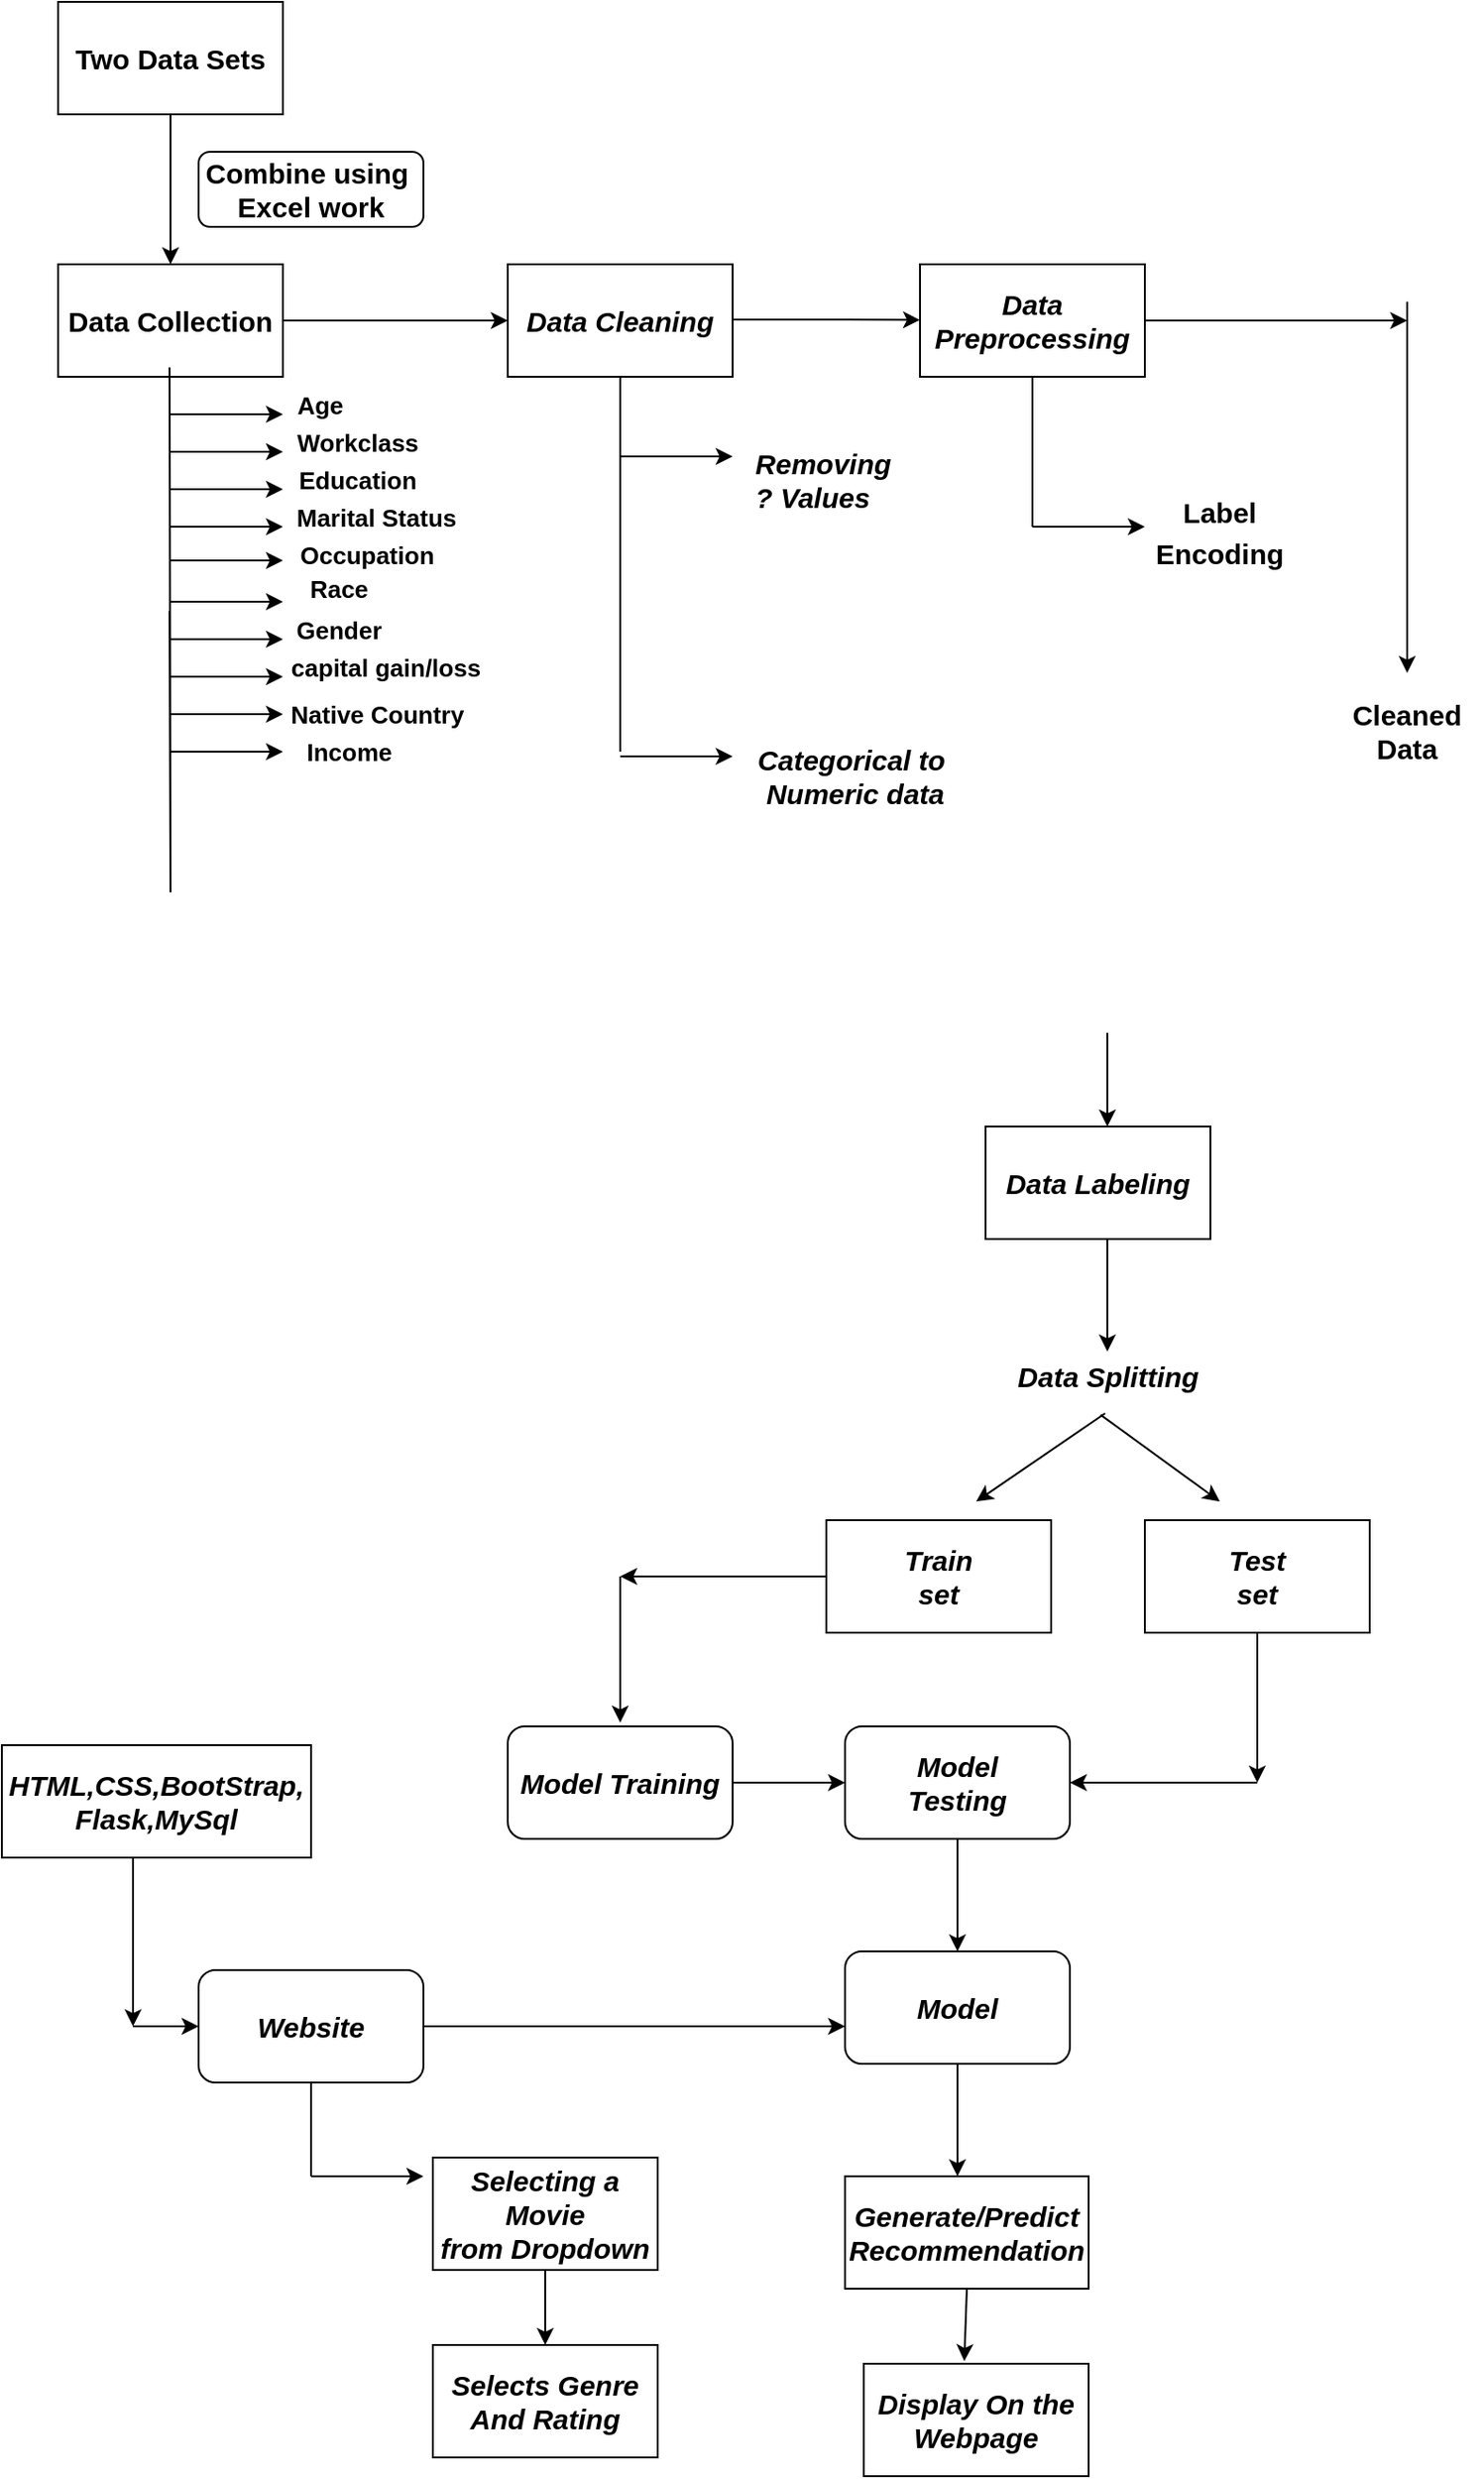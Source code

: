 <mxfile version="24.4.10" type="device">
  <diagram name="Flowchart CDAC Project" id="3H7VCfTwJGcNsvzC-saa">
    <mxGraphModel dx="1050" dy="557" grid="1" gridSize="10" guides="1" tooltips="1" connect="1" arrows="1" fold="1" page="1" pageScale="1" pageWidth="827" pageHeight="1169" math="0" shadow="0">
      <root>
        <mxCell id="0" />
        <mxCell id="1" parent="0" />
        <mxCell id="c5Ohos4aBFcbHTDep5dI-3" value="" style="edgeStyle=orthogonalEdgeStyle;rounded=0;orthogonalLoop=1;jettySize=auto;html=1;" parent="1" source="c5Ohos4aBFcbHTDep5dI-1" target="c5Ohos4aBFcbHTDep5dI-2" edge="1">
          <mxGeometry relative="1" as="geometry" />
        </mxCell>
        <mxCell id="c5Ohos4aBFcbHTDep5dI-1" value="&lt;span style=&quot;font-size: 15px;&quot;&gt;&lt;b&gt;Two Data Sets&lt;/b&gt;&lt;/span&gt;" style="rounded=0;whiteSpace=wrap;html=1;" parent="1" vertex="1">
          <mxGeometry x="40" y="40" width="120" height="60" as="geometry" />
        </mxCell>
        <mxCell id="c5Ohos4aBFcbHTDep5dI-2" value="&lt;b&gt;&lt;font style=&quot;font-size: 15px;&quot;&gt;Data Collection&lt;/font&gt;&lt;/b&gt;" style="whiteSpace=wrap;html=1;rounded=0;" parent="1" vertex="1">
          <mxGeometry x="40" y="180" width="120" height="60" as="geometry" />
        </mxCell>
        <mxCell id="c5Ohos4aBFcbHTDep5dI-4" value="" style="endArrow=none;html=1;rounded=0;entryX=0.5;entryY=1;entryDx=0;entryDy=0;" parent="1" edge="1">
          <mxGeometry width="50" height="50" relative="1" as="geometry">
            <mxPoint x="99.5" y="365" as="sourcePoint" />
            <mxPoint x="99.5" y="235" as="targetPoint" />
            <Array as="points">
              <mxPoint x="100" y="515" />
            </Array>
          </mxGeometry>
        </mxCell>
        <mxCell id="c5Ohos4aBFcbHTDep5dI-5" value="" style="endArrow=classic;html=1;rounded=0;" parent="1" edge="1">
          <mxGeometry width="50" height="50" relative="1" as="geometry">
            <mxPoint x="100" y="280" as="sourcePoint" />
            <mxPoint x="160" y="280" as="targetPoint" />
            <Array as="points">
              <mxPoint x="160" y="280" />
            </Array>
          </mxGeometry>
        </mxCell>
        <mxCell id="c5Ohos4aBFcbHTDep5dI-6" value="" style="endArrow=classic;html=1;rounded=0;" parent="1" edge="1">
          <mxGeometry width="50" height="50" relative="1" as="geometry">
            <mxPoint x="100" y="320" as="sourcePoint" />
            <mxPoint x="160" y="320" as="targetPoint" />
            <Array as="points">
              <mxPoint x="160" y="320" />
            </Array>
          </mxGeometry>
        </mxCell>
        <mxCell id="c5Ohos4aBFcbHTDep5dI-7" value="" style="endArrow=classic;html=1;rounded=0;" parent="1" edge="1">
          <mxGeometry width="50" height="50" relative="1" as="geometry">
            <mxPoint x="100" y="338" as="sourcePoint" />
            <mxPoint x="160" y="338" as="targetPoint" />
            <Array as="points">
              <mxPoint x="160" y="338" />
            </Array>
          </mxGeometry>
        </mxCell>
        <mxCell id="c5Ohos4aBFcbHTDep5dI-8" value="" style="endArrow=classic;html=1;rounded=0;" parent="1" edge="1">
          <mxGeometry width="50" height="50" relative="1" as="geometry">
            <mxPoint x="100" y="360" as="sourcePoint" />
            <mxPoint x="160" y="360" as="targetPoint" />
            <Array as="points">
              <mxPoint x="160" y="360" />
            </Array>
          </mxGeometry>
        </mxCell>
        <mxCell id="c5Ohos4aBFcbHTDep5dI-9" value="" style="endArrow=classic;html=1;rounded=0;" parent="1" edge="1">
          <mxGeometry width="50" height="50" relative="1" as="geometry">
            <mxPoint x="100" y="380" as="sourcePoint" />
            <mxPoint x="160" y="380" as="targetPoint" />
            <Array as="points">
              <mxPoint x="160" y="380" />
            </Array>
          </mxGeometry>
        </mxCell>
        <mxCell id="c5Ohos4aBFcbHTDep5dI-10" value="" style="endArrow=classic;html=1;rounded=0;" parent="1" edge="1">
          <mxGeometry width="50" height="50" relative="1" as="geometry">
            <mxPoint x="100" y="400" as="sourcePoint" />
            <mxPoint x="160" y="400" as="targetPoint" />
            <Array as="points">
              <mxPoint x="160" y="400" />
            </Array>
          </mxGeometry>
        </mxCell>
        <mxCell id="c5Ohos4aBFcbHTDep5dI-11" value="" style="endArrow=classic;html=1;rounded=0;" parent="1" edge="1">
          <mxGeometry width="50" height="50" relative="1" as="geometry">
            <mxPoint x="100" y="420" as="sourcePoint" />
            <mxPoint x="160" y="420" as="targetPoint" />
            <Array as="points">
              <mxPoint x="160" y="420" />
            </Array>
          </mxGeometry>
        </mxCell>
        <mxCell id="c5Ohos4aBFcbHTDep5dI-19" value="&lt;span style=&quot;font-size: 15px;&quot;&gt;&lt;b&gt;Combine using&amp;nbsp;&lt;/b&gt;&lt;/span&gt;&lt;div&gt;&lt;span style=&quot;font-size: 15px;&quot;&gt;&lt;b&gt;Excel work&lt;/b&gt;&lt;/span&gt;&lt;/div&gt;" style="rounded=1;whiteSpace=wrap;html=1;" parent="1" vertex="1">
          <mxGeometry x="115" y="120" width="120" height="40" as="geometry" />
        </mxCell>
        <mxCell id="c5Ohos4aBFcbHTDep5dI-20" value="" style="endArrow=classic;html=1;rounded=0;exitX=1;exitY=0.5;exitDx=0;exitDy=0;" parent="1" source="c5Ohos4aBFcbHTDep5dI-2" edge="1">
          <mxGeometry width="50" height="50" relative="1" as="geometry">
            <mxPoint x="240" y="220" as="sourcePoint" />
            <mxPoint x="280" y="210" as="targetPoint" />
          </mxGeometry>
        </mxCell>
        <mxCell id="c5Ohos4aBFcbHTDep5dI-22" value="&lt;b&gt;&lt;i&gt;&lt;font style=&quot;font-size: 15px;&quot;&gt;Data Cleaning&lt;/font&gt;&lt;/i&gt;&lt;/b&gt;" style="rounded=0;whiteSpace=wrap;html=1;" parent="1" vertex="1">
          <mxGeometry x="280" y="180" width="120" height="60" as="geometry" />
        </mxCell>
        <mxCell id="c5Ohos4aBFcbHTDep5dI-47" value="" style="endArrow=none;html=1;rounded=0;entryX=0.5;entryY=1;entryDx=0;entryDy=0;" parent="1" target="c5Ohos4aBFcbHTDep5dI-22" edge="1">
          <mxGeometry width="50" height="50" relative="1" as="geometry">
            <mxPoint x="340" y="440" as="sourcePoint" />
            <mxPoint x="440" y="250" as="targetPoint" />
          </mxGeometry>
        </mxCell>
        <mxCell id="c5Ohos4aBFcbHTDep5dI-49" value="" style="endArrow=classic;html=1;rounded=0;" parent="1" edge="1">
          <mxGeometry width="50" height="50" relative="1" as="geometry">
            <mxPoint x="340" y="282.5" as="sourcePoint" />
            <mxPoint x="400" y="282.5" as="targetPoint" />
            <Array as="points">
              <mxPoint x="400" y="282.5" />
            </Array>
          </mxGeometry>
        </mxCell>
        <mxCell id="c5Ohos4aBFcbHTDep5dI-50" value="&lt;b&gt;&lt;i&gt;&lt;font style=&quot;font-size: 15px;&quot;&gt;Removing&amp;nbsp;&lt;/font&gt;&lt;/i&gt;&lt;/b&gt;&lt;div&gt;&lt;div style=&quot;text-align: left;&quot;&gt;&lt;span style=&quot;font-size: 15px;&quot;&gt;&lt;b&gt;&lt;i&gt;?&amp;nbsp;&lt;/i&gt;&lt;/b&gt;&lt;/span&gt;&lt;b style=&quot;background-color: initial;&quot;&gt;&lt;i&gt;&lt;font style=&quot;font-size: 15px;&quot;&gt;Values&lt;/font&gt;&lt;/i&gt;&lt;/b&gt;&lt;/div&gt;&lt;/div&gt;" style="text;html=1;align=center;verticalAlign=middle;resizable=0;points=[];autosize=1;strokeColor=none;fillColor=none;" parent="1" vertex="1">
          <mxGeometry x="400" y="270" width="100" height="50" as="geometry" />
        </mxCell>
        <mxCell id="c5Ohos4aBFcbHTDep5dI-54" value="" style="endArrow=classic;html=1;rounded=0;" parent="1" edge="1">
          <mxGeometry width="50" height="50" relative="1" as="geometry">
            <mxPoint x="340" y="442.5" as="sourcePoint" />
            <mxPoint x="400" y="442.5" as="targetPoint" />
            <Array as="points">
              <mxPoint x="400" y="442.5" />
            </Array>
          </mxGeometry>
        </mxCell>
        <mxCell id="c5Ohos4aBFcbHTDep5dI-55" value="&lt;b style=&quot;font-size: 15px;&quot;&gt;&lt;i&gt;&lt;font style=&quot;font-size: 15px;&quot;&gt;Categorical to&amp;nbsp;&lt;/font&gt;&lt;/i&gt;&lt;/b&gt;&lt;div style=&quot;&quot;&gt;&lt;font size=&quot;1&quot; style=&quot;&quot;&gt;&lt;b style=&quot;&quot;&gt;&lt;i style=&quot;font-size: 15px;&quot;&gt;Numeric data&lt;/i&gt;&lt;/b&gt;&lt;/font&gt;&lt;/div&gt;" style="text;html=1;align=center;verticalAlign=middle;resizable=0;points=[];autosize=1;strokeColor=none;fillColor=none;" parent="1" vertex="1">
          <mxGeometry x="400" y="428" width="130" height="50" as="geometry" />
        </mxCell>
        <mxCell id="c5Ohos4aBFcbHTDep5dI-56" value="" style="endArrow=classic;html=1;rounded=0;" parent="1" target="c5Ohos4aBFcbHTDep5dI-57" edge="1">
          <mxGeometry width="50" height="50" relative="1" as="geometry">
            <mxPoint x="400" y="209.5" as="sourcePoint" />
            <mxPoint x="460" y="209.5" as="targetPoint" />
            <Array as="points">
              <mxPoint x="460" y="209.5" />
            </Array>
          </mxGeometry>
        </mxCell>
        <mxCell id="c5Ohos4aBFcbHTDep5dI-57" value="&lt;b&gt;&lt;i&gt;&lt;font style=&quot;font-size: 15px;&quot;&gt;Data Preprocessing&lt;/font&gt;&lt;/i&gt;&lt;/b&gt;" style="rounded=0;whiteSpace=wrap;html=1;" parent="1" vertex="1">
          <mxGeometry x="500" y="180" width="120" height="60" as="geometry" />
        </mxCell>
        <mxCell id="c5Ohos4aBFcbHTDep5dI-58" value="" style="endArrow=none;html=1;rounded=0;entryX=0.5;entryY=1;entryDx=0;entryDy=0;" parent="1" target="c5Ohos4aBFcbHTDep5dI-57" edge="1">
          <mxGeometry width="50" height="50" relative="1" as="geometry">
            <mxPoint x="560" y="320" as="sourcePoint" />
            <mxPoint x="440" y="230" as="targetPoint" />
          </mxGeometry>
        </mxCell>
        <mxCell id="c5Ohos4aBFcbHTDep5dI-59" value="" style="endArrow=classic;html=1;rounded=0;" parent="1" edge="1">
          <mxGeometry width="50" height="50" relative="1" as="geometry">
            <mxPoint x="560" y="320" as="sourcePoint" />
            <mxPoint x="620" y="320" as="targetPoint" />
            <Array as="points">
              <mxPoint x="620" y="320" />
            </Array>
          </mxGeometry>
        </mxCell>
        <mxCell id="c5Ohos4aBFcbHTDep5dI-61" value="" style="endArrow=classic;html=1;rounded=0;exitX=1;exitY=0.5;exitDx=0;exitDy=0;" parent="1" source="c5Ohos4aBFcbHTDep5dI-57" edge="1">
          <mxGeometry width="50" height="50" relative="1" as="geometry">
            <mxPoint x="670" y="235" as="sourcePoint" />
            <mxPoint x="760" y="210" as="targetPoint" />
          </mxGeometry>
        </mxCell>
        <mxCell id="c5Ohos4aBFcbHTDep5dI-67" value="" style="endArrow=classic;html=1;rounded=0;" parent="1" edge="1">
          <mxGeometry width="50" height="50" relative="1" as="geometry">
            <mxPoint x="600" y="590" as="sourcePoint" />
            <mxPoint x="600" y="640" as="targetPoint" />
          </mxGeometry>
        </mxCell>
        <mxCell id="c5Ohos4aBFcbHTDep5dI-68" value="&lt;b&gt;&lt;i&gt;&lt;font style=&quot;font-size: 15px;&quot;&gt;Data Labeling&lt;/font&gt;&lt;/i&gt;&lt;/b&gt;" style="rounded=0;whiteSpace=wrap;html=1;" parent="1" vertex="1">
          <mxGeometry x="535" y="640" width="120" height="60" as="geometry" />
        </mxCell>
        <mxCell id="c5Ohos4aBFcbHTDep5dI-69" value="" style="endArrow=classic;html=1;rounded=0;" parent="1" edge="1">
          <mxGeometry width="50" height="50" relative="1" as="geometry">
            <mxPoint x="600" y="700" as="sourcePoint" />
            <mxPoint x="600" y="760" as="targetPoint" />
          </mxGeometry>
        </mxCell>
        <mxCell id="c5Ohos4aBFcbHTDep5dI-70" value="&lt;b&gt;&lt;i&gt;&lt;font style=&quot;font-size: 15px;&quot;&gt;Data Splitting&lt;/font&gt;&lt;/i&gt;&lt;/b&gt;" style="text;html=1;align=center;verticalAlign=middle;resizable=0;points=[];autosize=1;strokeColor=none;fillColor=none;" parent="1" vertex="1">
          <mxGeometry x="540" y="758" width="120" height="30" as="geometry" />
        </mxCell>
        <mxCell id="c5Ohos4aBFcbHTDep5dI-73" value="" style="endArrow=classic;html=1;rounded=0;exitX=0.49;exitY=1.167;exitDx=0;exitDy=0;exitPerimeter=0;" parent="1" source="c5Ohos4aBFcbHTDep5dI-70" edge="1">
          <mxGeometry width="50" height="50" relative="1" as="geometry">
            <mxPoint x="390" y="620" as="sourcePoint" />
            <mxPoint x="530" y="840" as="targetPoint" />
          </mxGeometry>
        </mxCell>
        <mxCell id="c5Ohos4aBFcbHTDep5dI-75" value="" style="endArrow=classic;html=1;rounded=0;exitX=0.47;exitY=1.193;exitDx=0;exitDy=0;exitPerimeter=0;" parent="1" source="c5Ohos4aBFcbHTDep5dI-70" edge="1">
          <mxGeometry width="50" height="50" relative="1" as="geometry">
            <mxPoint x="600" y="800" as="sourcePoint" />
            <mxPoint x="660" y="840" as="targetPoint" />
          </mxGeometry>
        </mxCell>
        <mxCell id="c5Ohos4aBFcbHTDep5dI-77" value="&lt;span style=&quot;text-wrap: nowrap; font-size: 15px;&quot;&gt;&lt;b style=&quot;&quot;&gt;&lt;i&gt;Train&lt;/i&gt;&lt;/b&gt;&lt;/span&gt;&lt;div style=&quot;text-wrap: nowrap; font-size: 15px;&quot;&gt;&lt;b style=&quot;&quot;&gt;&lt;i&gt;set&lt;/i&gt;&lt;/b&gt;&lt;/div&gt;" style="rounded=0;whiteSpace=wrap;html=1;" parent="1" vertex="1">
          <mxGeometry x="450" y="850" width="120" height="60" as="geometry" />
        </mxCell>
        <mxCell id="c5Ohos4aBFcbHTDep5dI-78" value="&lt;span style=&quot;text-wrap: nowrap; font-size: 15px;&quot;&gt;&lt;b&gt;&lt;i&gt;Test&lt;/i&gt;&lt;/b&gt;&lt;/span&gt;&lt;div style=&quot;text-wrap: nowrap; font-size: 15px;&quot;&gt;&lt;b&gt;&lt;i&gt;set&lt;/i&gt;&lt;/b&gt;&lt;/div&gt;" style="rounded=0;whiteSpace=wrap;html=1;" parent="1" vertex="1">
          <mxGeometry x="620" y="850" width="120" height="60" as="geometry" />
        </mxCell>
        <mxCell id="c5Ohos4aBFcbHTDep5dI-79" value="&lt;b&gt;&lt;i&gt;&lt;font style=&quot;font-size: 15px;&quot;&gt;Model Training&lt;/font&gt;&lt;/i&gt;&lt;/b&gt;" style="rounded=1;whiteSpace=wrap;html=1;" parent="1" vertex="1">
          <mxGeometry x="280" y="960" width="120" height="60" as="geometry" />
        </mxCell>
        <mxCell id="c5Ohos4aBFcbHTDep5dI-80" value="" style="endArrow=classic;html=1;rounded=0;exitX=0;exitY=0.5;exitDx=0;exitDy=0;" parent="1" source="c5Ohos4aBFcbHTDep5dI-77" edge="1">
          <mxGeometry width="50" height="50" relative="1" as="geometry">
            <mxPoint x="315" y="890" as="sourcePoint" />
            <mxPoint x="340" y="880" as="targetPoint" />
          </mxGeometry>
        </mxCell>
        <mxCell id="c5Ohos4aBFcbHTDep5dI-81" value="" style="endArrow=classic;html=1;rounded=0;" parent="1" edge="1">
          <mxGeometry width="50" height="50" relative="1" as="geometry">
            <mxPoint x="340" y="880" as="sourcePoint" />
            <mxPoint x="340" y="958" as="targetPoint" />
          </mxGeometry>
        </mxCell>
        <mxCell id="c5Ohos4aBFcbHTDep5dI-82" value="&lt;b&gt;&lt;i&gt;&lt;font style=&quot;font-size: 15px;&quot;&gt;Model&lt;/font&gt;&lt;/i&gt;&lt;/b&gt;&lt;div&gt;&lt;b&gt;&lt;i&gt;&lt;font style=&quot;font-size: 15px;&quot;&gt;Testing&lt;/font&gt;&lt;/i&gt;&lt;/b&gt;&lt;/div&gt;" style="rounded=1;whiteSpace=wrap;html=1;" parent="1" vertex="1">
          <mxGeometry x="460" y="960" width="120" height="60" as="geometry" />
        </mxCell>
        <mxCell id="c5Ohos4aBFcbHTDep5dI-83" value="" style="endArrow=classic;html=1;rounded=0;exitX=1;exitY=0.5;exitDx=0;exitDy=0;entryX=0;entryY=0.5;entryDx=0;entryDy=0;" parent="1" source="c5Ohos4aBFcbHTDep5dI-79" target="c5Ohos4aBFcbHTDep5dI-82" edge="1">
          <mxGeometry width="50" height="50" relative="1" as="geometry">
            <mxPoint x="390" y="920" as="sourcePoint" />
            <mxPoint x="440" y="870" as="targetPoint" />
          </mxGeometry>
        </mxCell>
        <mxCell id="c5Ohos4aBFcbHTDep5dI-84" value="" style="endArrow=classic;html=1;rounded=0;exitX=0.5;exitY=1;exitDx=0;exitDy=0;" parent="1" source="c5Ohos4aBFcbHTDep5dI-78" edge="1">
          <mxGeometry width="50" height="50" relative="1" as="geometry">
            <mxPoint x="390" y="920" as="sourcePoint" />
            <mxPoint x="680" y="990" as="targetPoint" />
          </mxGeometry>
        </mxCell>
        <mxCell id="c5Ohos4aBFcbHTDep5dI-85" value="" style="endArrow=classic;html=1;rounded=0;entryX=1;entryY=0.5;entryDx=0;entryDy=0;" parent="1" target="c5Ohos4aBFcbHTDep5dI-82" edge="1">
          <mxGeometry width="50" height="50" relative="1" as="geometry">
            <mxPoint x="680" y="990" as="sourcePoint" />
            <mxPoint x="440" y="870" as="targetPoint" />
          </mxGeometry>
        </mxCell>
        <mxCell id="c5Ohos4aBFcbHTDep5dI-86" value="" style="endArrow=classic;html=1;rounded=0;exitX=0.5;exitY=1;exitDx=0;exitDy=0;" parent="1" source="c5Ohos4aBFcbHTDep5dI-82" edge="1">
          <mxGeometry width="50" height="50" relative="1" as="geometry">
            <mxPoint x="390" y="1080" as="sourcePoint" />
            <mxPoint x="520" y="1080" as="targetPoint" />
          </mxGeometry>
        </mxCell>
        <mxCell id="c5Ohos4aBFcbHTDep5dI-87" value="&lt;b&gt;&lt;i&gt;&lt;font style=&quot;font-size: 15px;&quot;&gt;Model&lt;/font&gt;&lt;/i&gt;&lt;/b&gt;" style="rounded=1;whiteSpace=wrap;html=1;" parent="1" vertex="1">
          <mxGeometry x="460" y="1080" width="120" height="60" as="geometry" />
        </mxCell>
        <mxCell id="c5Ohos4aBFcbHTDep5dI-88" value="" style="endArrow=classic;html=1;rounded=0;exitX=0.5;exitY=1;exitDx=0;exitDy=0;" parent="1" source="c5Ohos4aBFcbHTDep5dI-87" edge="1">
          <mxGeometry width="50" height="50" relative="1" as="geometry">
            <mxPoint x="365" y="1140" as="sourcePoint" />
            <mxPoint x="520" y="1200" as="targetPoint" />
          </mxGeometry>
        </mxCell>
        <mxCell id="c5Ohos4aBFcbHTDep5dI-89" value="&lt;b&gt;&lt;i&gt;&lt;font style=&quot;font-size: 15px;&quot;&gt;Website&lt;/font&gt;&lt;/i&gt;&lt;/b&gt;" style="rounded=1;whiteSpace=wrap;html=1;" parent="1" vertex="1">
          <mxGeometry x="115" y="1090" width="120" height="60" as="geometry" />
        </mxCell>
        <mxCell id="c5Ohos4aBFcbHTDep5dI-90" value="" style="endArrow=classic;html=1;rounded=0;exitX=1;exitY=0.5;exitDx=0;exitDy=0;" parent="1" source="c5Ohos4aBFcbHTDep5dI-89" edge="1">
          <mxGeometry width="50" height="50" relative="1" as="geometry">
            <mxPoint x="390" y="1210" as="sourcePoint" />
            <mxPoint x="460" y="1120" as="targetPoint" />
          </mxGeometry>
        </mxCell>
        <mxCell id="c5Ohos4aBFcbHTDep5dI-91" value="&lt;b&gt;&lt;i&gt;&lt;font style=&quot;font-size: 15px;&quot;&gt;HTML,CSS,BootStrap,&lt;/font&gt;&lt;/i&gt;&lt;/b&gt;&lt;div&gt;&lt;b&gt;&lt;i&gt;&lt;font style=&quot;font-size: 15px;&quot;&gt;Flask,MySql&lt;/font&gt;&lt;/i&gt;&lt;/b&gt;&lt;/div&gt;" style="rounded=0;whiteSpace=wrap;html=1;" parent="1" vertex="1">
          <mxGeometry x="10" y="970" width="165" height="60" as="geometry" />
        </mxCell>
        <mxCell id="c5Ohos4aBFcbHTDep5dI-92" value="" style="endArrow=none;html=1;rounded=0;exitX=0.5;exitY=1;exitDx=0;exitDy=0;" parent="1" source="c5Ohos4aBFcbHTDep5dI-89" edge="1">
          <mxGeometry width="50" height="50" relative="1" as="geometry">
            <mxPoint x="390" y="1210" as="sourcePoint" />
            <mxPoint x="175" y="1200" as="targetPoint" />
          </mxGeometry>
        </mxCell>
        <mxCell id="c5Ohos4aBFcbHTDep5dI-93" value="" style="endArrow=classic;html=1;rounded=0;" parent="1" edge="1">
          <mxGeometry width="50" height="50" relative="1" as="geometry">
            <mxPoint x="175" y="1200" as="sourcePoint" />
            <mxPoint x="235" y="1200" as="targetPoint" />
          </mxGeometry>
        </mxCell>
        <mxCell id="c5Ohos4aBFcbHTDep5dI-94" value="&lt;b style=&quot;font-size: 15px;&quot;&gt;&lt;i&gt;&lt;font style=&quot;font-size: 15px;&quot;&gt;Selecting a Movie&lt;/font&gt;&lt;/i&gt;&lt;/b&gt;&lt;div style=&quot;font-size: 15px;&quot;&gt;&lt;b&gt;&lt;i&gt;&lt;font style=&quot;font-size: 15px;&quot;&gt;from Dropdown&lt;/font&gt;&lt;/i&gt;&lt;/b&gt;&lt;/div&gt;" style="rounded=0;whiteSpace=wrap;html=1;" parent="1" vertex="1">
          <mxGeometry x="240" y="1190" width="120" height="60" as="geometry" />
        </mxCell>
        <mxCell id="c5Ohos4aBFcbHTDep5dI-96" value="" style="endArrow=classic;html=1;rounded=0;exitX=0.5;exitY=1;exitDx=0;exitDy=0;" parent="1" source="c5Ohos4aBFcbHTDep5dI-94" edge="1">
          <mxGeometry width="50" height="50" relative="1" as="geometry">
            <mxPoint x="390" y="1210" as="sourcePoint" />
            <mxPoint x="300" y="1290" as="targetPoint" />
          </mxGeometry>
        </mxCell>
        <mxCell id="c5Ohos4aBFcbHTDep5dI-97" value="&lt;b style=&quot;font-size: 15px;&quot;&gt;&lt;i&gt;&lt;font style=&quot;font-size: 15px;&quot;&gt;Selects Genre&lt;/font&gt;&lt;/i&gt;&lt;/b&gt;&lt;div style=&quot;font-size: 15px;&quot;&gt;&lt;b&gt;&lt;i&gt;&lt;font style=&quot;font-size: 15px;&quot;&gt;And Rating&lt;/font&gt;&lt;/i&gt;&lt;/b&gt;&lt;/div&gt;" style="rounded=0;whiteSpace=wrap;html=1;" parent="1" vertex="1">
          <mxGeometry x="240" y="1290" width="120" height="60" as="geometry" />
        </mxCell>
        <mxCell id="c5Ohos4aBFcbHTDep5dI-98" value="" style="endArrow=classic;html=1;rounded=0;" parent="1" edge="1">
          <mxGeometry width="50" height="50" relative="1" as="geometry">
            <mxPoint x="80" y="1030" as="sourcePoint" />
            <mxPoint x="80" y="1120" as="targetPoint" />
          </mxGeometry>
        </mxCell>
        <mxCell id="c5Ohos4aBFcbHTDep5dI-99" value="" style="endArrow=classic;html=1;rounded=0;entryX=0;entryY=0.5;entryDx=0;entryDy=0;" parent="1" target="c5Ohos4aBFcbHTDep5dI-89" edge="1">
          <mxGeometry width="50" height="50" relative="1" as="geometry">
            <mxPoint x="80" y="1120" as="sourcePoint" />
            <mxPoint x="440" y="1160" as="targetPoint" />
          </mxGeometry>
        </mxCell>
        <mxCell id="c5Ohos4aBFcbHTDep5dI-100" value="&lt;b style=&quot;font-size: 15px;&quot;&gt;&lt;i&gt;&lt;font style=&quot;font-size: 15px;&quot;&gt;Generate/Predict&lt;/font&gt;&lt;/i&gt;&lt;/b&gt;&lt;div style=&quot;font-size: 15px;&quot;&gt;&lt;b&gt;&lt;i&gt;&lt;font style=&quot;font-size: 15px;&quot;&gt;Recommendation&lt;/font&gt;&lt;/i&gt;&lt;/b&gt;&lt;/div&gt;" style="rounded=0;whiteSpace=wrap;html=1;" parent="1" vertex="1">
          <mxGeometry x="460" y="1200" width="130" height="60" as="geometry" />
        </mxCell>
        <mxCell id="c5Ohos4aBFcbHTDep5dI-101" value="&lt;b&gt;&lt;i&gt;&lt;font style=&quot;font-size: 15px;&quot;&gt;Display On the Webpage&lt;/font&gt;&lt;/i&gt;&lt;/b&gt;" style="rounded=0;whiteSpace=wrap;html=1;" parent="1" vertex="1">
          <mxGeometry x="470" y="1300" width="120" height="60" as="geometry" />
        </mxCell>
        <mxCell id="c5Ohos4aBFcbHTDep5dI-102" value="" style="endArrow=classic;html=1;rounded=0;exitX=0.5;exitY=1;exitDx=0;exitDy=0;entryX=0.447;entryY=-0.023;entryDx=0;entryDy=0;entryPerimeter=0;" parent="1" source="c5Ohos4aBFcbHTDep5dI-100" target="c5Ohos4aBFcbHTDep5dI-101" edge="1">
          <mxGeometry width="50" height="50" relative="1" as="geometry">
            <mxPoint x="390" y="1190" as="sourcePoint" />
            <mxPoint x="530" y="1280" as="targetPoint" />
          </mxGeometry>
        </mxCell>
        <mxCell id="x9-VHglzQhGaAa3vCctv-3" value="&lt;h2&gt;&lt;span style=&quot;font-size: 15px;&quot;&gt;Label Encoding&lt;/span&gt;&lt;/h2&gt;" style="text;html=1;align=center;verticalAlign=middle;whiteSpace=wrap;rounded=0;" vertex="1" parent="1">
          <mxGeometry x="630" y="308" width="60" height="30" as="geometry" />
        </mxCell>
        <mxCell id="x9-VHglzQhGaAa3vCctv-4" value="" style="endArrow=classic;html=1;rounded=0;" edge="1" parent="1">
          <mxGeometry width="50" height="50" relative="1" as="geometry">
            <mxPoint x="760" y="200" as="sourcePoint" />
            <mxPoint x="760" y="398" as="targetPoint" />
          </mxGeometry>
        </mxCell>
        <mxCell id="x9-VHglzQhGaAa3vCctv-10" value="&lt;h3&gt;&lt;span style=&quot;font-size: 15px;&quot;&gt;Cleaned&lt;br&gt;&lt;/span&gt;&lt;span style=&quot;font-size: 15px;&quot;&gt;Data&lt;/span&gt;&lt;/h3&gt;" style="text;html=1;align=center;verticalAlign=middle;whiteSpace=wrap;rounded=0;" vertex="1" parent="1">
          <mxGeometry x="720" y="398" width="80" height="62" as="geometry" />
        </mxCell>
        <mxCell id="x9-VHglzQhGaAa3vCctv-13" value="" style="endArrow=classic;html=1;rounded=0;" edge="1" parent="1">
          <mxGeometry width="50" height="50" relative="1" as="geometry">
            <mxPoint x="100" y="260" as="sourcePoint" />
            <mxPoint x="160" y="260" as="targetPoint" />
          </mxGeometry>
        </mxCell>
        <mxCell id="x9-VHglzQhGaAa3vCctv-16" value="&lt;h4&gt;&lt;font style=&quot;font-size: 13px;&quot;&gt;Age&lt;/font&gt;&lt;/h4&gt;" style="text;html=1;align=center;verticalAlign=middle;whiteSpace=wrap;rounded=0;" vertex="1" parent="1">
          <mxGeometry x="150" y="240" width="60" height="30" as="geometry" />
        </mxCell>
        <mxCell id="x9-VHglzQhGaAa3vCctv-17" value="&lt;h3&gt;&lt;span style=&quot;font-size: 13px;&quot;&gt;Workclass&lt;/span&gt;&lt;/h3&gt;" style="text;html=1;align=center;verticalAlign=middle;whiteSpace=wrap;rounded=0;" vertex="1" parent="1">
          <mxGeometry x="170" y="260" width="60" height="30" as="geometry" />
        </mxCell>
        <mxCell id="x9-VHglzQhGaAa3vCctv-19" value="" style="endArrow=classic;html=1;rounded=0;" edge="1" parent="1">
          <mxGeometry width="50" height="50" relative="1" as="geometry">
            <mxPoint x="100" y="300" as="sourcePoint" />
            <mxPoint x="160" y="300" as="targetPoint" />
          </mxGeometry>
        </mxCell>
        <mxCell id="x9-VHglzQhGaAa3vCctv-20" value="&lt;h3&gt;&lt;span style=&quot;font-size: 13px;&quot;&gt;Education&lt;/span&gt;&lt;/h3&gt;" style="text;html=1;align=center;verticalAlign=middle;whiteSpace=wrap;rounded=0;" vertex="1" parent="1">
          <mxGeometry x="170" y="280" width="60" height="30" as="geometry" />
        </mxCell>
        <mxCell id="x9-VHglzQhGaAa3vCctv-23" value="&lt;h3&gt;&lt;span style=&quot;font-size: 13px;&quot;&gt;Marital Status&lt;/span&gt;&lt;/h3&gt;" style="text;html=1;align=center;verticalAlign=middle;whiteSpace=wrap;rounded=0;" vertex="1" parent="1">
          <mxGeometry x="160" y="300" width="100" height="30" as="geometry" />
        </mxCell>
        <mxCell id="x9-VHglzQhGaAa3vCctv-24" value="&lt;h3&gt;&lt;span style=&quot;font-size: 13px;&quot;&gt;Occupation&lt;/span&gt;&lt;/h3&gt;" style="text;html=1;align=center;verticalAlign=middle;whiteSpace=wrap;rounded=0;" vertex="1" parent="1">
          <mxGeometry x="175" y="320" width="60" height="30" as="geometry" />
        </mxCell>
        <mxCell id="x9-VHglzQhGaAa3vCctv-25" value="&lt;h3&gt;&lt;span style=&quot;font-size: 13px;&quot;&gt;Race&lt;/span&gt;&lt;/h3&gt;" style="text;html=1;align=center;verticalAlign=middle;whiteSpace=wrap;rounded=0;" vertex="1" parent="1">
          <mxGeometry x="160" y="338" width="60" height="30" as="geometry" />
        </mxCell>
        <mxCell id="x9-VHglzQhGaAa3vCctv-26" value="&lt;h3&gt;&lt;span style=&quot;font-size: 13px;&quot;&gt;Gender&lt;/span&gt;&lt;/h3&gt;" style="text;html=1;align=center;verticalAlign=middle;whiteSpace=wrap;rounded=0;" vertex="1" parent="1">
          <mxGeometry x="160" y="360" width="60" height="30" as="geometry" />
        </mxCell>
        <mxCell id="x9-VHglzQhGaAa3vCctv-28" value="&lt;h3&gt;&lt;span style=&quot;font-size: 13px;&quot;&gt;capital gain/loss&lt;/span&gt;&lt;/h3&gt;" style="text;html=1;align=center;verticalAlign=middle;whiteSpace=wrap;rounded=0;" vertex="1" parent="1">
          <mxGeometry x="150" y="380" width="130" height="30" as="geometry" />
        </mxCell>
        <mxCell id="x9-VHglzQhGaAa3vCctv-30" value="&lt;h3&gt;&lt;span style=&quot;font-size: 13px;&quot;&gt;Native Country&lt;/span&gt;&lt;/h3&gt;" style="text;html=1;align=center;verticalAlign=middle;resizable=0;points=[];autosize=1;strokeColor=none;fillColor=none;" vertex="1" parent="1">
          <mxGeometry x="150" y="390" width="120" height="60" as="geometry" />
        </mxCell>
        <mxCell id="x9-VHglzQhGaAa3vCctv-34" value="" style="endArrow=classic;html=1;rounded=0;" edge="1" parent="1">
          <mxGeometry width="50" height="50" relative="1" as="geometry">
            <mxPoint x="100" y="440" as="sourcePoint" />
            <mxPoint x="160" y="440" as="targetPoint" />
          </mxGeometry>
        </mxCell>
        <mxCell id="x9-VHglzQhGaAa3vCctv-35" value="&lt;h3&gt;&lt;span style=&quot;font-size: 13px;&quot;&gt;Income&lt;/span&gt;&lt;/h3&gt;" style="text;html=1;align=center;verticalAlign=middle;resizable=0;points=[];autosize=1;strokeColor=none;fillColor=none;" vertex="1" parent="1">
          <mxGeometry x="160" y="410" width="70" height="60" as="geometry" />
        </mxCell>
      </root>
    </mxGraphModel>
  </diagram>
</mxfile>
